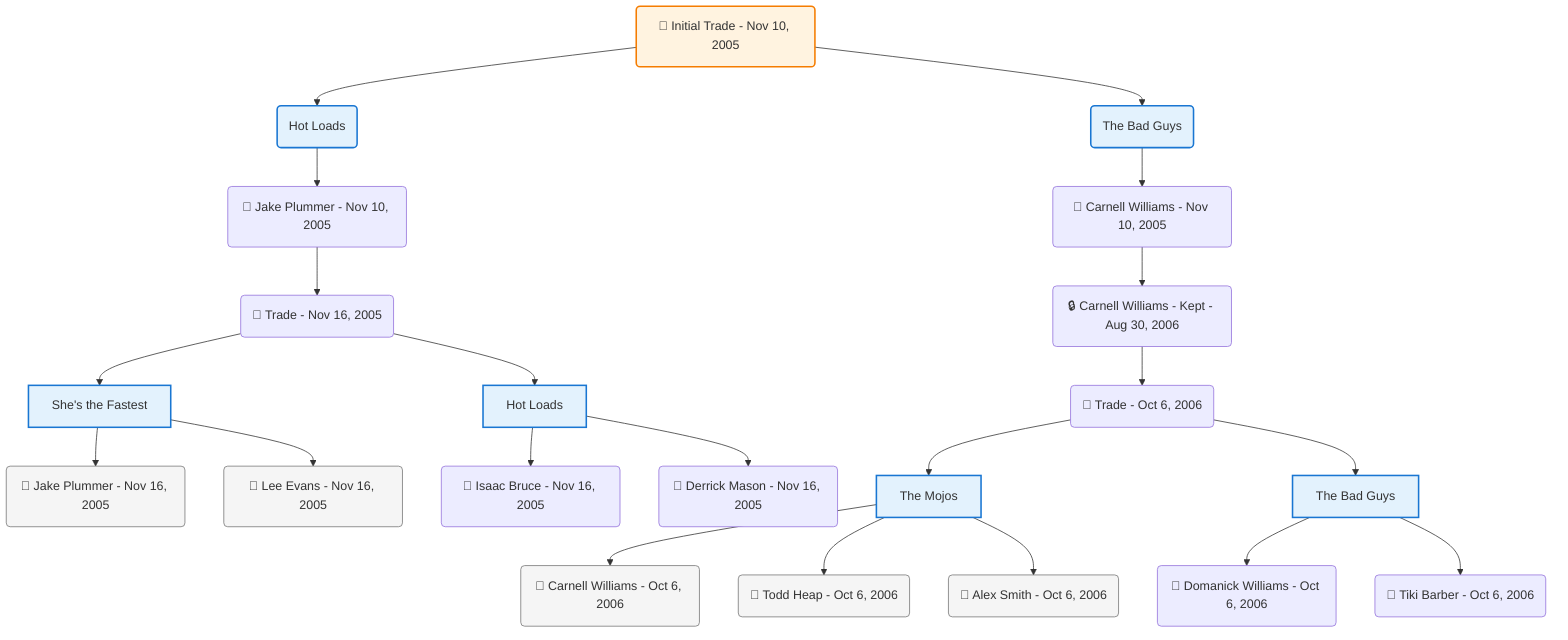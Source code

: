 flowchart TD

    TRADE_MAIN("🔄 Initial Trade - Nov 10, 2005")
    TEAM_1("Hot Loads")
    TEAM_2("The Bad Guys")
    NODE_4c2932d7-1e1a-4421-9aad-61642ade541c("🔄 Jake Plummer - Nov 10, 2005")
    TRADE_481a314d-2bf1-4e89-b525-27336309fb27_3("🔄 Trade - Nov 16, 2005")
    TEAM_4449259f-64af-44fd-9235-1facc0926234_4["She's the Fastest"]
    NODE_dd9740e3-ccfd-4b02-bbff-1935a00722bb("🔄 Jake Plummer - Nov 16, 2005")
    NODE_920ec44a-401f-4b74-b240-5a0ec0fbc8bb("🔄 Lee Evans - Nov 16, 2005")
    TEAM_8e9f18ff-62c3-40e8-bb10-32f74cf4ee33_5["Hot Loads"]
    NODE_91e1931d-f9b7-453e-aa07-7162e3caa4c2("🔄 Isaac Bruce - Nov 16, 2005")
    NODE_b6e4e873-9023-4563-8c44-ce1008afc077("🔄 Derrick Mason - Nov 16, 2005")
    NODE_8cacbb06-010a-4956-b5a0-ac4db901d506("🔄 Carnell Williams - Nov 10, 2005")
    NODE_d39189fb-0cee-4b30-b271-e3ee16a00da7("🔒 Carnell Williams - Kept - Aug 30, 2006")
    TRADE_0dbfafdb-2985-4837-abb6-429b8ad3f91c_6("🔄 Trade - Oct 6, 2006")
    TEAM_bbe2d0ad-54cf-4c22-be82-b2a5f262a157_7["The Mojos"]
    NODE_2fb38eab-3f9b-4adf-9ca6-ad8d6f4a428f("🔄 Carnell Williams - Oct 6, 2006")
    NODE_33f474a2-05ff-42fa-9c12-a8e4886a1beb("🔄 Todd Heap - Oct 6, 2006")
    NODE_684c2bfd-9996-4e0c-b7c8-fb86669287aa("🔄 Alex Smith - Oct 6, 2006")
    TEAM_b2220d1a-ff75-4622-9757-09978901110f_8["The Bad Guys"]
    NODE_1ca513a3-4529-474d-bb11-75329be4fb57("🔄 Domanick Williams - Oct 6, 2006")
    NODE_16596f91-3ff7-4052-9a5d-c2706e97e8d2("🔄 Tiki Barber - Oct 6, 2006")

    TRADE_MAIN --> TEAM_1
    TRADE_MAIN --> TEAM_2
    TEAM_1 --> NODE_4c2932d7-1e1a-4421-9aad-61642ade541c
    NODE_4c2932d7-1e1a-4421-9aad-61642ade541c --> TRADE_481a314d-2bf1-4e89-b525-27336309fb27_3
    TRADE_481a314d-2bf1-4e89-b525-27336309fb27_3 --> TEAM_4449259f-64af-44fd-9235-1facc0926234_4
    TEAM_4449259f-64af-44fd-9235-1facc0926234_4 --> NODE_dd9740e3-ccfd-4b02-bbff-1935a00722bb
    TEAM_4449259f-64af-44fd-9235-1facc0926234_4 --> NODE_920ec44a-401f-4b74-b240-5a0ec0fbc8bb
    TRADE_481a314d-2bf1-4e89-b525-27336309fb27_3 --> TEAM_8e9f18ff-62c3-40e8-bb10-32f74cf4ee33_5
    TEAM_8e9f18ff-62c3-40e8-bb10-32f74cf4ee33_5 --> NODE_91e1931d-f9b7-453e-aa07-7162e3caa4c2
    TEAM_8e9f18ff-62c3-40e8-bb10-32f74cf4ee33_5 --> NODE_b6e4e873-9023-4563-8c44-ce1008afc077
    TEAM_2 --> NODE_8cacbb06-010a-4956-b5a0-ac4db901d506
    NODE_8cacbb06-010a-4956-b5a0-ac4db901d506 --> NODE_d39189fb-0cee-4b30-b271-e3ee16a00da7
    NODE_d39189fb-0cee-4b30-b271-e3ee16a00da7 --> TRADE_0dbfafdb-2985-4837-abb6-429b8ad3f91c_6
    TRADE_0dbfafdb-2985-4837-abb6-429b8ad3f91c_6 --> TEAM_bbe2d0ad-54cf-4c22-be82-b2a5f262a157_7
    TEAM_bbe2d0ad-54cf-4c22-be82-b2a5f262a157_7 --> NODE_2fb38eab-3f9b-4adf-9ca6-ad8d6f4a428f
    TEAM_bbe2d0ad-54cf-4c22-be82-b2a5f262a157_7 --> NODE_33f474a2-05ff-42fa-9c12-a8e4886a1beb
    TEAM_bbe2d0ad-54cf-4c22-be82-b2a5f262a157_7 --> NODE_684c2bfd-9996-4e0c-b7c8-fb86669287aa
    TRADE_0dbfafdb-2985-4837-abb6-429b8ad3f91c_6 --> TEAM_b2220d1a-ff75-4622-9757-09978901110f_8
    TEAM_b2220d1a-ff75-4622-9757-09978901110f_8 --> NODE_1ca513a3-4529-474d-bb11-75329be4fb57
    TEAM_b2220d1a-ff75-4622-9757-09978901110f_8 --> NODE_16596f91-3ff7-4052-9a5d-c2706e97e8d2

    %% Node styling
    classDef teamNode fill:#e3f2fd,stroke:#1976d2,stroke-width:2px
    classDef tradeNode fill:#fff3e0,stroke:#f57c00,stroke-width:2px
    classDef playerNode fill:#f3e5f5,stroke:#7b1fa2,stroke-width:1px
    classDef nonRootPlayerNode fill:#f5f5f5,stroke:#757575,stroke-width:1px
    classDef endNode fill:#ffebee,stroke:#c62828,stroke-width:2px
    classDef waiverNode fill:#e8f5e8,stroke:#388e3c,stroke-width:2px
    classDef championshipNode fill:#fff9c4,stroke:#f57f17,stroke-width:3px

    class TEAM_1,TEAM_2,TEAM_4449259f-64af-44fd-9235-1facc0926234_4,TEAM_8e9f18ff-62c3-40e8-bb10-32f74cf4ee33_5,TEAM_bbe2d0ad-54cf-4c22-be82-b2a5f262a157_7,TEAM_b2220d1a-ff75-4622-9757-09978901110f_8 teamNode
    class NODE_dd9740e3-ccfd-4b02-bbff-1935a00722bb,NODE_920ec44a-401f-4b74-b240-5a0ec0fbc8bb,NODE_2fb38eab-3f9b-4adf-9ca6-ad8d6f4a428f,NODE_33f474a2-05ff-42fa-9c12-a8e4886a1beb,NODE_684c2bfd-9996-4e0c-b7c8-fb86669287aa nonRootPlayerNode
    class TRADE_MAIN tradeNode